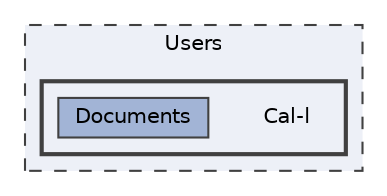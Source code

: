 digraph "C:/Users/Cal-l"
{
 // LATEX_PDF_SIZE
  bgcolor="transparent";
  edge [fontname=Helvetica,fontsize=10,labelfontname=Helvetica,labelfontsize=10];
  node [fontname=Helvetica,fontsize=10,shape=box,height=0.2,width=0.4];
  compound=true
  subgraph clusterdir_d522931ffa1371640980b621734a4381 {
    graph [ bgcolor="#edf0f7", pencolor="grey25", label="Users", fontname=Helvetica,fontsize=10 style="filled,dashed", URL="dir_d522931ffa1371640980b621734a4381.html",tooltip=""]
  subgraph clusterdir_c9b4dc3d0b5479c7e667a7cb528ef324 {
    graph [ bgcolor="#edf0f7", pencolor="grey25", label="", fontname=Helvetica,fontsize=10 style="filled,bold", URL="dir_c9b4dc3d0b5479c7e667a7cb528ef324.html",tooltip=""]
    dir_c9b4dc3d0b5479c7e667a7cb528ef324 [shape=plaintext, label="Cal-l"];
  dir_ccaffe259ae433795d50668f24b44ad3 [label="Documents", fillcolor="#a2b4d6", color="grey25", style="filled", URL="dir_ccaffe259ae433795d50668f24b44ad3.html",tooltip=""];
  }
  }
}
